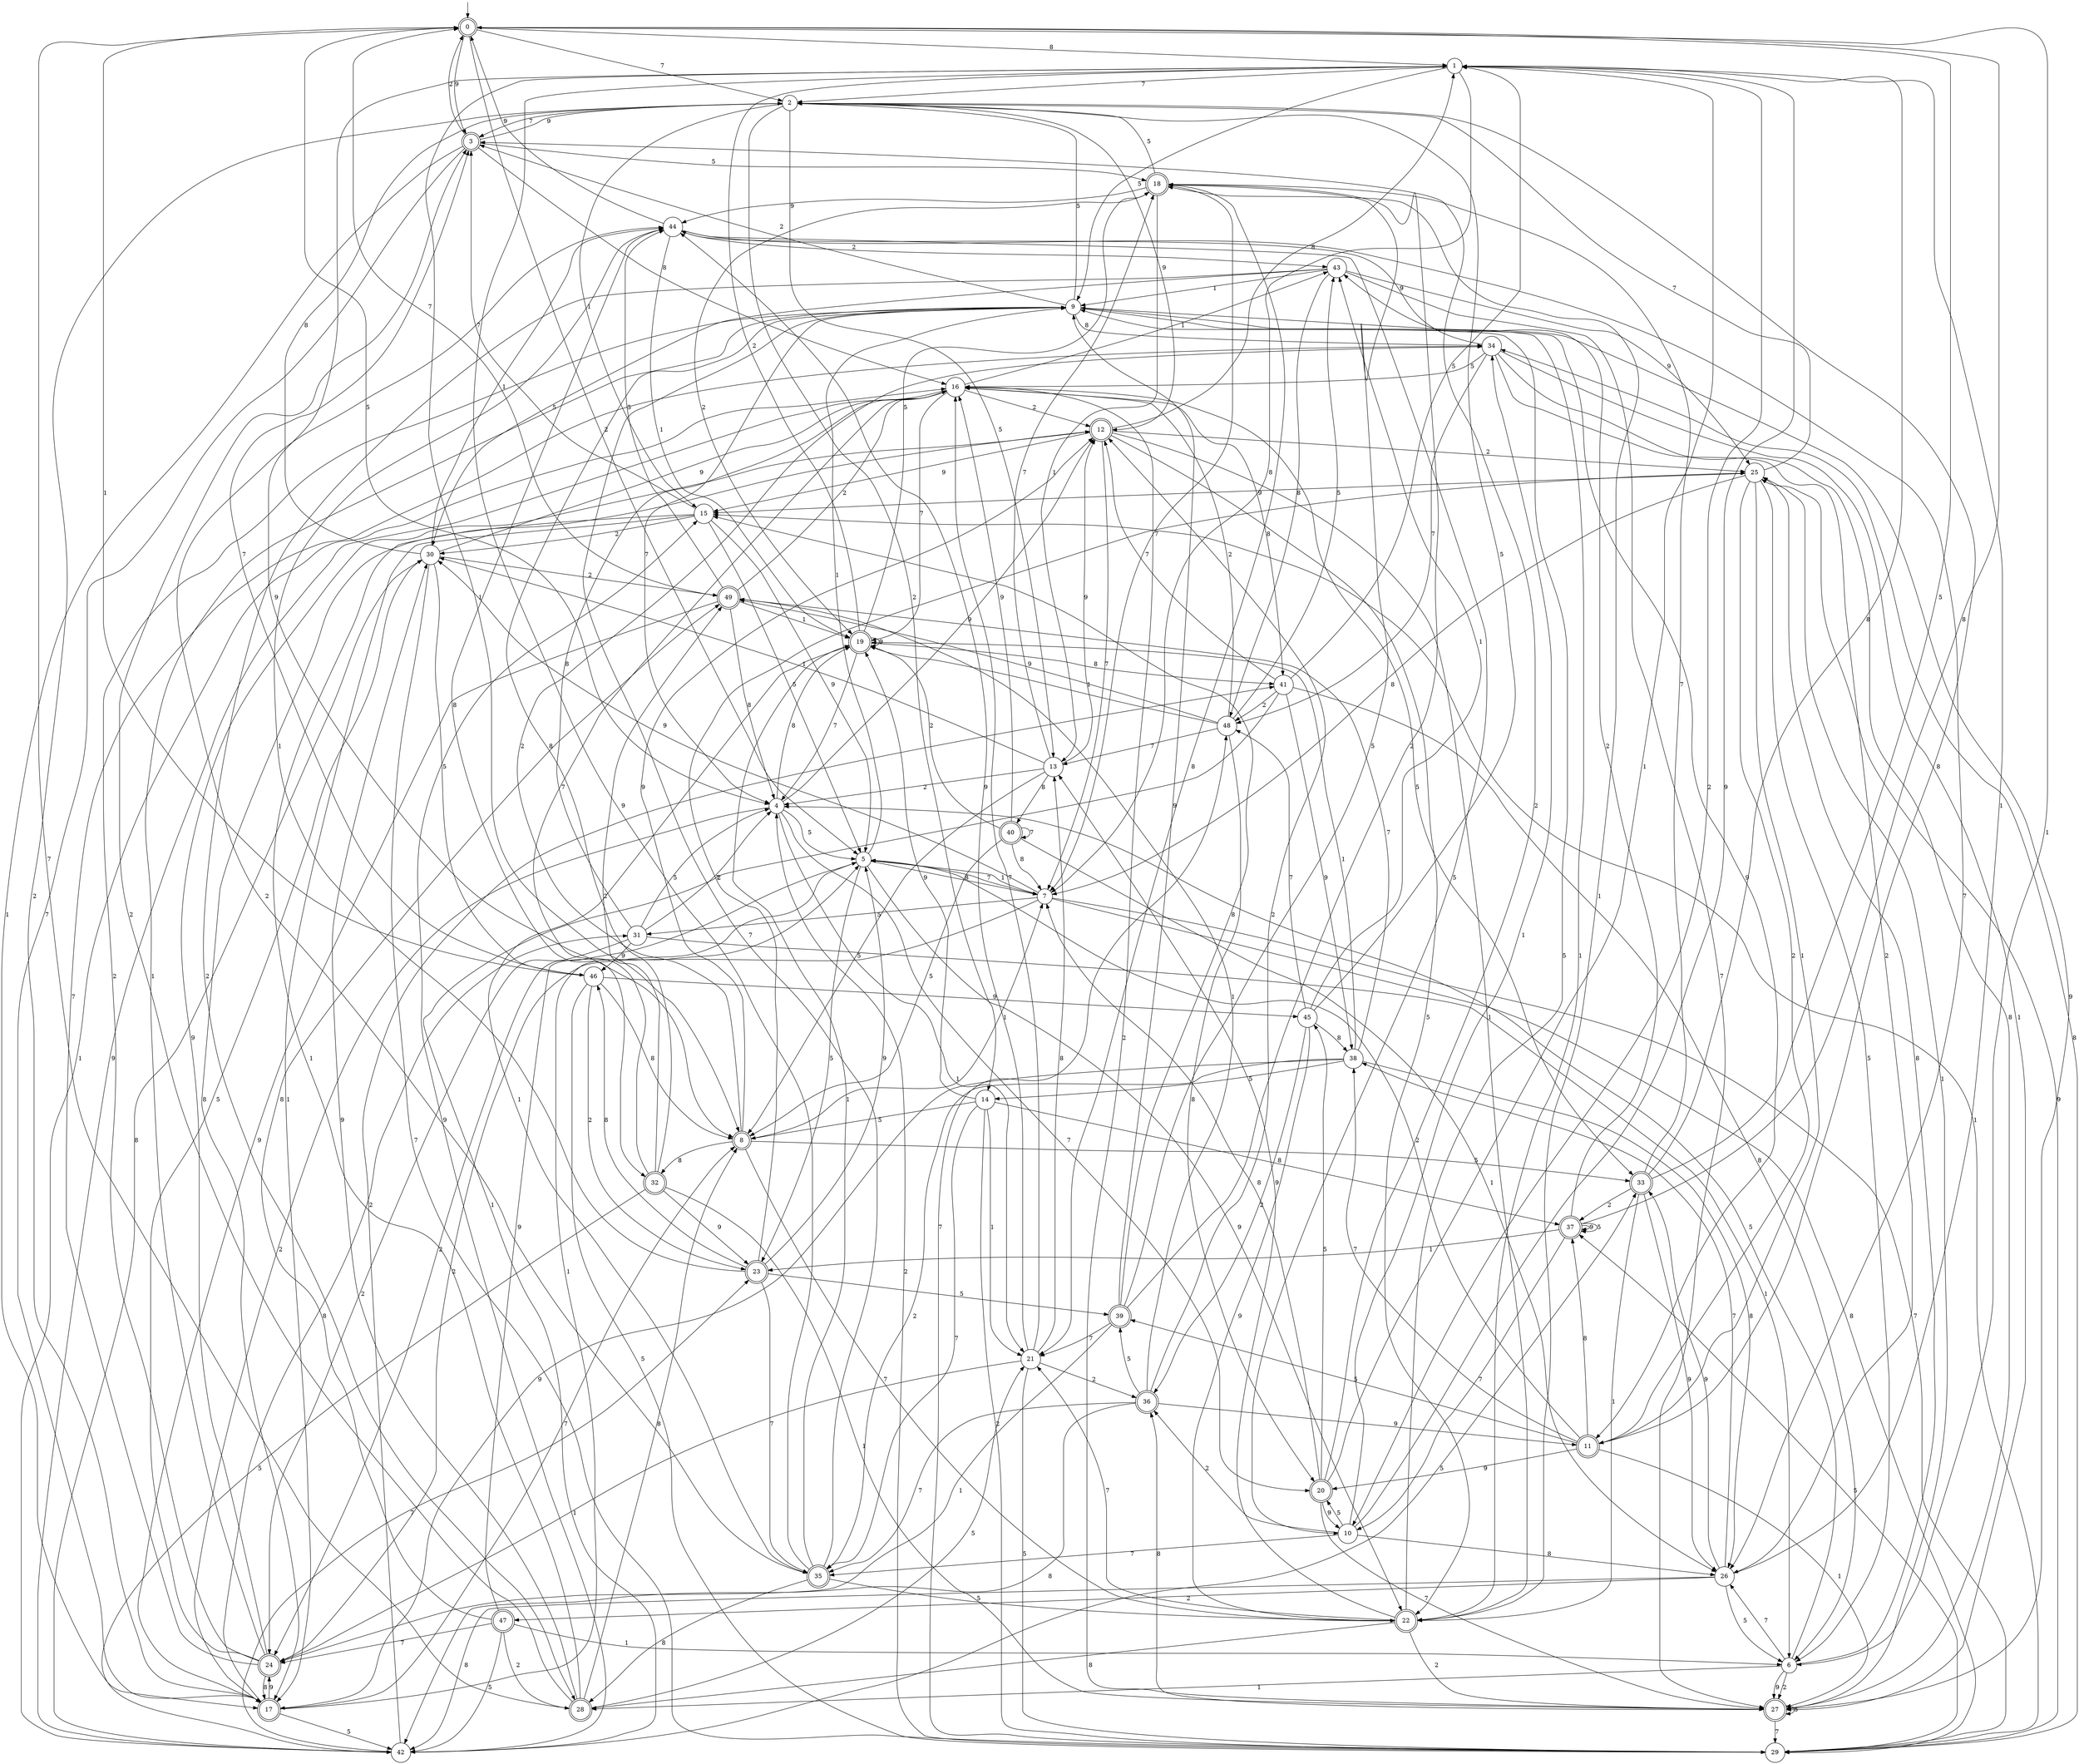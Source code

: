 digraph g {

	s0 [shape="doublecircle" label="0"];
	s1 [shape="circle" label="1"];
	s2 [shape="circle" label="2"];
	s3 [shape="doublecircle" label="3"];
	s4 [shape="circle" label="4"];
	s5 [shape="circle" label="5"];
	s6 [shape="circle" label="6"];
	s7 [shape="circle" label="7"];
	s8 [shape="doublecircle" label="8"];
	s9 [shape="circle" label="9"];
	s10 [shape="circle" label="10"];
	s11 [shape="doublecircle" label="11"];
	s12 [shape="doublecircle" label="12"];
	s13 [shape="circle" label="13"];
	s14 [shape="circle" label="14"];
	s15 [shape="circle" label="15"];
	s16 [shape="circle" label="16"];
	s17 [shape="doublecircle" label="17"];
	s18 [shape="doublecircle" label="18"];
	s19 [shape="doublecircle" label="19"];
	s20 [shape="doublecircle" label="20"];
	s21 [shape="circle" label="21"];
	s22 [shape="doublecircle" label="22"];
	s23 [shape="doublecircle" label="23"];
	s24 [shape="doublecircle" label="24"];
	s25 [shape="circle" label="25"];
	s26 [shape="circle" label="26"];
	s27 [shape="doublecircle" label="27"];
	s28 [shape="doublecircle" label="28"];
	s29 [shape="circle" label="29"];
	s30 [shape="circle" label="30"];
	s31 [shape="circle" label="31"];
	s32 [shape="doublecircle" label="32"];
	s33 [shape="doublecircle" label="33"];
	s34 [shape="circle" label="34"];
	s35 [shape="doublecircle" label="35"];
	s36 [shape="doublecircle" label="36"];
	s37 [shape="doublecircle" label="37"];
	s38 [shape="circle" label="38"];
	s39 [shape="doublecircle" label="39"];
	s40 [shape="doublecircle" label="40"];
	s41 [shape="circle" label="41"];
	s42 [shape="circle" label="42"];
	s43 [shape="circle" label="43"];
	s44 [shape="circle" label="44"];
	s45 [shape="circle" label="45"];
	s46 [shape="circle" label="46"];
	s47 [shape="doublecircle" label="47"];
	s48 [shape="circle" label="48"];
	s49 [shape="doublecircle" label="49"];
	s0 -> s1 [label="8"];
	s0 -> s2 [label="7"];
	s0 -> s3 [label="9"];
	s0 -> s4 [label="5"];
	s0 -> s5 [label="2"];
	s0 -> s6 [label="1"];
	s1 -> s7 [label="8"];
	s1 -> s2 [label="7"];
	s1 -> s8 [label="9"];
	s1 -> s9 [label="5"];
	s1 -> s10 [label="2"];
	s1 -> s8 [label="1"];
	s2 -> s11 [label="8"];
	s2 -> s3 [label="7"];
	s2 -> s12 [label="9"];
	s2 -> s13 [label="5"];
	s2 -> s14 [label="2"];
	s2 -> s15 [label="1"];
	s3 -> s16 [label="8"];
	s3 -> s17 [label="7"];
	s3 -> s2 [label="9"];
	s3 -> s18 [label="5"];
	s3 -> s0 [label="2"];
	s3 -> s17 [label="1"];
	s4 -> s19 [label="8"];
	s4 -> s20 [label="7"];
	s4 -> s12 [label="9"];
	s4 -> s5 [label="5"];
	s4 -> s17 [label="2"];
	s4 -> s21 [label="1"];
	s5 -> s7 [label="8"];
	s5 -> s7 [label="7"];
	s5 -> s22 [label="9"];
	s5 -> s23 [label="5"];
	s5 -> s24 [label="2"];
	s5 -> s9 [label="1"];
	s6 -> s25 [label="8"];
	s6 -> s26 [label="7"];
	s6 -> s27 [label="9"];
	s6 -> s4 [label="5"];
	s6 -> s27 [label="2"];
	s6 -> s28 [label="1"];
	s7 -> s29 [label="8"];
	s7 -> s29 [label="7"];
	s7 -> s30 [label="9"];
	s7 -> s31 [label="5"];
	s7 -> s24 [label="2"];
	s7 -> s5 [label="1"];
	s8 -> s32 [label="8"];
	s8 -> s22 [label="7"];
	s8 -> s12 [label="9"];
	s8 -> s33 [label="5"];
	s8 -> s34 [label="2"];
	s8 -> s7 [label="1"];
	s9 -> s34 [label="8"];
	s9 -> s4 [label="7"];
	s9 -> s11 [label="9"];
	s9 -> s2 [label="5"];
	s9 -> s3 [label="2"];
	s9 -> s22 [label="1"];
	s10 -> s26 [label="8"];
	s10 -> s35 [label="7"];
	s10 -> s1 [label="9"];
	s10 -> s20 [label="5"];
	s10 -> s36 [label="2"];
	s10 -> s34 [label="1"];
	s11 -> s37 [label="8"];
	s11 -> s38 [label="7"];
	s11 -> s20 [label="9"];
	s11 -> s39 [label="5"];
	s11 -> s5 [label="2"];
	s11 -> s27 [label="1"];
	s12 -> s1 [label="8"];
	s12 -> s7 [label="7"];
	s12 -> s15 [label="9"];
	s12 -> s22 [label="5"];
	s12 -> s25 [label="2"];
	s12 -> s22 [label="1"];
	s13 -> s40 [label="8"];
	s13 -> s18 [label="7"];
	s13 -> s12 [label="9"];
	s13 -> s8 [label="5"];
	s13 -> s4 [label="2"];
	s13 -> s30 [label="1"];
	s14 -> s37 [label="8"];
	s14 -> s35 [label="7"];
	s14 -> s19 [label="9"];
	s14 -> s8 [label="5"];
	s14 -> s29 [label="2"];
	s14 -> s21 [label="1"];
	s15 -> s17 [label="8"];
	s15 -> s3 [label="7"];
	s15 -> s5 [label="9"];
	s15 -> s5 [label="5"];
	s15 -> s30 [label="2"];
	s15 -> s17 [label="1"];
	s16 -> s41 [label="8"];
	s16 -> s19 [label="7"];
	s16 -> s42 [label="9"];
	s16 -> s33 [label="5"];
	s16 -> s12 [label="2"];
	s16 -> s43 [label="1"];
	s17 -> s31 [label="8"];
	s17 -> s8 [label="7"];
	s17 -> s24 [label="9"];
	s17 -> s42 [label="5"];
	s17 -> s2 [label="2"];
	s17 -> s5 [label="1"];
	s18 -> s21 [label="8"];
	s18 -> s7 [label="7"];
	s18 -> s44 [label="9"];
	s18 -> s2 [label="5"];
	s18 -> s19 [label="2"];
	s18 -> s13 [label="1"];
	s19 -> s41 [label="8"];
	s19 -> s4 [label="7"];
	s19 -> s19 [label="9"];
	s19 -> s18 [label="5"];
	s19 -> s1 [label="2"];
	s19 -> s35 [label="1"];
	s20 -> s7 [label="8"];
	s20 -> s27 [label="7"];
	s20 -> s10 [label="9"];
	s20 -> s45 [label="5"];
	s20 -> s3 [label="2"];
	s20 -> s1 [label="1"];
	s21 -> s13 [label="8"];
	s21 -> s16 [label="7"];
	s21 -> s44 [label="9"];
	s21 -> s29 [label="5"];
	s21 -> s36 [label="2"];
	s21 -> s24 [label="1"];
	s22 -> s28 [label="8"];
	s22 -> s21 [label="7"];
	s22 -> s13 [label="9"];
	s22 -> s9 [label="5"];
	s22 -> s27 [label="2"];
	s22 -> s18 [label="1"];
	s23 -> s46 [label="8"];
	s23 -> s35 [label="7"];
	s23 -> s5 [label="9"];
	s23 -> s39 [label="5"];
	s23 -> s25 [label="2"];
	s23 -> s44 [label="1"];
	s24 -> s17 [label="8"];
	s24 -> s34 [label="7"];
	s24 -> s12 [label="9"];
	s24 -> s30 [label="5"];
	s24 -> s9 [label="2"];
	s24 -> s9 [label="1"];
	s25 -> s7 [label="8"];
	s25 -> s2 [label="7"];
	s25 -> s15 [label="9"];
	s25 -> s6 [label="5"];
	s25 -> s11 [label="2"];
	s25 -> s11 [label="1"];
	s26 -> s42 [label="8"];
	s26 -> s38 [label="7"];
	s26 -> s33 [label="9"];
	s26 -> s6 [label="5"];
	s26 -> s47 [label="2"];
	s26 -> s1 [label="1"];
	s27 -> s36 [label="8"];
	s27 -> s29 [label="7"];
	s27 -> s9 [label="9"];
	s27 -> s27 [label="5"];
	s27 -> s16 [label="2"];
	s27 -> s25 [label="1"];
	s28 -> s8 [label="8"];
	s28 -> s0 [label="7"];
	s28 -> s30 [label="9"];
	s28 -> s21 [label="5"];
	s28 -> s3 [label="2"];
	s28 -> s12 [label="1"];
	s29 -> s34 [label="8"];
	s29 -> s48 [label="7"];
	s29 -> s25 [label="9"];
	s29 -> s37 [label="5"];
	s29 -> s4 [label="2"];
	s29 -> s15 [label="1"];
	s30 -> s2 [label="8"];
	s30 -> s29 [label="7"];
	s30 -> s16 [label="9"];
	s30 -> s46 [label="5"];
	s30 -> s49 [label="2"];
	s30 -> s44 [label="1"];
	s31 -> s16 [label="8"];
	s31 -> s4 [label="7"];
	s31 -> s46 [label="9"];
	s31 -> s4 [label="5"];
	s31 -> s24 [label="2"];
	s31 -> s6 [label="1"];
	s32 -> s9 [label="8"];
	s32 -> s16 [label="7"];
	s32 -> s23 [label="9"];
	s32 -> s42 [label="5"];
	s32 -> s49 [label="2"];
	s32 -> s27 [label="1"];
	s33 -> s1 [label="8"];
	s33 -> s18 [label="7"];
	s33 -> s26 [label="9"];
	s33 -> s0 [label="5"];
	s33 -> s37 [label="2"];
	s33 -> s22 [label="1"];
	s34 -> s27 [label="8"];
	s34 -> s48 [label="7"];
	s34 -> s44 [label="9"];
	s34 -> s16 [label="5"];
	s34 -> s26 [label="2"];
	s34 -> s27 [label="1"];
	s35 -> s28 [label="8"];
	s35 -> s9 [label="7"];
	s35 -> s1 [label="9"];
	s35 -> s22 [label="5"];
	s35 -> s44 [label="2"];
	s35 -> s19 [label="1"];
	s36 -> s42 [label="8"];
	s36 -> s35 [label="7"];
	s36 -> s11 [label="9"];
	s36 -> s39 [label="5"];
	s36 -> s12 [label="2"];
	s36 -> s49 [label="1"];
	s37 -> s0 [label="8"];
	s37 -> s10 [label="7"];
	s37 -> s37 [label="9"];
	s37 -> s37 [label="5"];
	s37 -> s43 [label="2"];
	s37 -> s23 [label="1"];
	s38 -> s26 [label="8"];
	s38 -> s49 [label="7"];
	s38 -> s17 [label="9"];
	s38 -> s14 [label="5"];
	s38 -> s35 [label="2"];
	s38 -> s19 [label="1"];
	s39 -> s15 [label="8"];
	s39 -> s21 [label="7"];
	s39 -> s9 [label="9"];
	s39 -> s18 [label="5"];
	s39 -> s18 [label="2"];
	s39 -> s24 [label="1"];
	s40 -> s7 [label="8"];
	s40 -> s40 [label="7"];
	s40 -> s16 [label="9"];
	s40 -> s8 [label="5"];
	s40 -> s19 [label="2"];
	s40 -> s26 [label="1"];
	s41 -> s6 [label="8"];
	s41 -> s12 [label="7"];
	s41 -> s38 [label="9"];
	s41 -> s1 [label="5"];
	s41 -> s48 [label="2"];
	s41 -> s42 [label="1"];
	s42 -> s30 [label="8"];
	s42 -> s23 [label="7"];
	s42 -> s15 [label="9"];
	s42 -> s33 [label="5"];
	s42 -> s41 [label="2"];
	s42 -> s16 [label="1"];
	s43 -> s48 [label="8"];
	s43 -> s27 [label="7"];
	s43 -> s25 [label="9"];
	s43 -> s30 [label="5"];
	s43 -> s28 [label="2"];
	s43 -> s9 [label="1"];
	s44 -> s32 [label="8"];
	s44 -> s26 [label="7"];
	s44 -> s0 [label="9"];
	s44 -> s10 [label="5"];
	s44 -> s43 [label="2"];
	s44 -> s19 [label="1"];
	s45 -> s38 [label="8"];
	s45 -> s48 [label="7"];
	s45 -> s22 [label="9"];
	s45 -> s2 [label="5"];
	s45 -> s36 [label="2"];
	s45 -> s43 [label="1"];
	s46 -> s8 [label="8"];
	s46 -> s3 [label="7"];
	s46 -> s45 [label="9"];
	s46 -> s29 [label="5"];
	s46 -> s23 [label="2"];
	s46 -> s0 [label="1"];
	s47 -> s49 [label="8"];
	s47 -> s24 [label="7"];
	s47 -> s5 [label="9"];
	s47 -> s42 [label="5"];
	s47 -> s28 [label="2"];
	s47 -> s6 [label="1"];
	s48 -> s20 [label="8"];
	s48 -> s13 [label="7"];
	s48 -> s49 [label="9"];
	s48 -> s43 [label="5"];
	s48 -> s16 [label="2"];
	s48 -> s19 [label="1"];
	s49 -> s4 [label="8"];
	s49 -> s0 [label="7"];
	s49 -> s17 [label="9"];
	s49 -> s44 [label="5"];
	s49 -> s16 [label="2"];
	s49 -> s19 [label="1"];

__start0 [label="" shape="none" width="0" height="0"];
__start0 -> s0;

}
